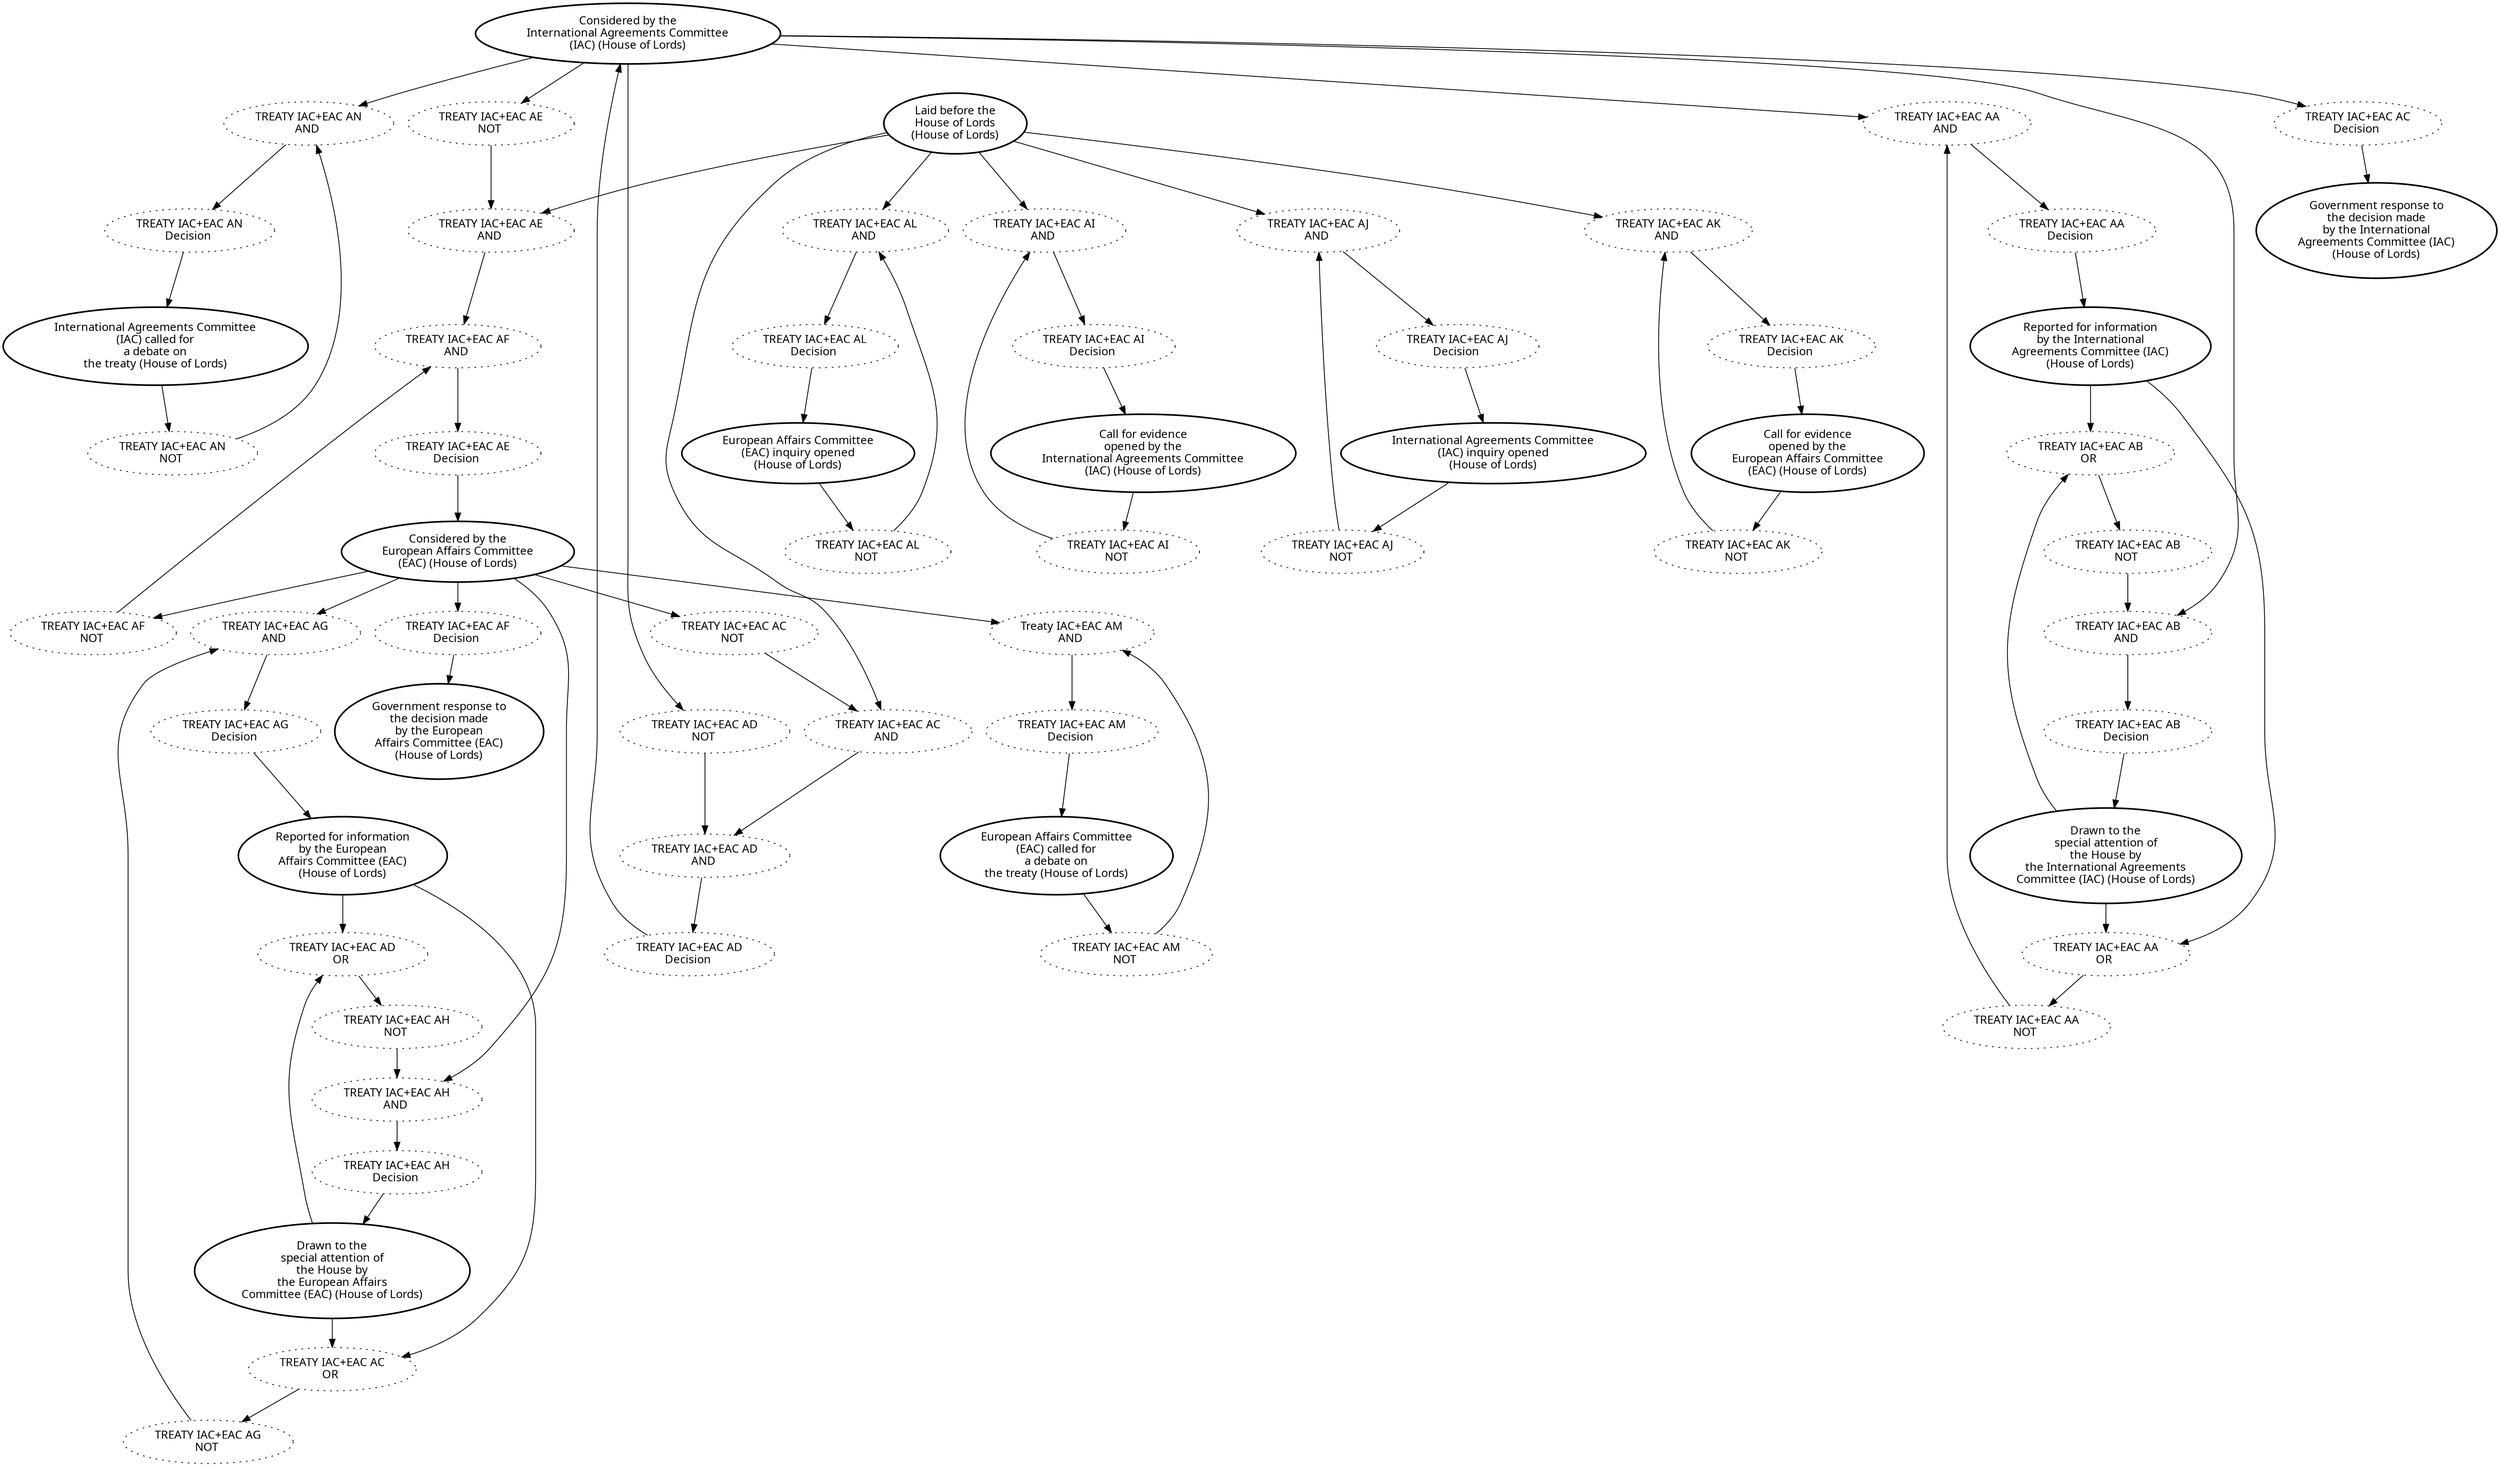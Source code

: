 digraph{graph[fontname="calibri"];node[fontname="calibri"];edge[fontname="calibri"];edge [style=solid, color=black];"545"->"814"[label=""];edge[style=solid, color=black];edge [style=solid, color=black];"814"->"809"[label=""];edge[style=solid, color=black];edge [style=solid, color=black];"809"->"548"[label=""];edge[style=solid, color=black];edge [style=solid, color=black];"548"->"816"[label=""];edge[style=solid, color=black];edge [style=solid, color=black];"548"->"817"[label=""];edge[style=solid, color=black];edge [style=solid, color=black];"545"->"815"[label=""];edge[style=solid, color=black];edge [style=solid, color=black];"815"->"810"[label=""];edge[style=solid, color=black];edge [style=solid, color=black];"810"->"549"[label=""];edge[style=solid, color=black];edge [style=solid, color=black];"549"->"816"[label=""];edge[style=solid, color=black];edge [style=solid, color=black];"816"->"812"[label=""];edge[style=solid, color=black];edge [style=solid, color=black];"812"->"814"[label=""];edge[style=solid, color=black];edge [style=solid, color=black];"549"->"817"[label=""];edge[style=solid, color=black];edge [style=solid, color=black];"817"->"813"[label=""];edge[style=solid, color=black];edge [style=solid, color=black];"813"->"815"[label=""];edge[style=solid, color=black];edge [style=solid, color=black];"545"->"811"[label=""];edge[style=solid, color=black];edge [style=solid, color=black];"811"->"550"[label=""];edge[style=solid, color=black];edge [style=solid, color=black];"12"->"1285"[label=""];edge[style=solid, color=black];edge [style=solid, color=black];"1285"->"1286"[label=""];edge[style=solid, color=black];edge [style=solid, color=black];"545"->"1288"[label=""];edge[style=solid, color=black];edge [style=solid, color=black];"1288"->"1286"[label=""];edge[style=solid, color=black];edge [style=solid, color=black];"1287"->"1285"[label=""];edge[style=solid, color=black];edge [style=solid, color=black];"1286"->"1289"[label=""];edge[style=solid, color=black];edge [style=solid, color=black];"1289"->"545"[label=""];edge[style=solid, color=black];edge [style=solid, color=black];"1294"->"1298"[label=""];edge[style=solid, color=black];edge [style=solid, color=black];"1298"->"1299"[label=""];edge[style=solid, color=black];edge [style=solid, color=black];"1299"->"1302"[label=""];edge[style=solid, color=black];edge [style=solid, color=black];"1302"->"1290"[label=""];edge[style=solid, color=black];edge [style=solid, color=black];"1290"->"1295"[label=""];edge[style=solid, color=black];edge [style=solid, color=black];"1295"->"1299"[label=""];edge[style=solid, color=black];edge [style=solid, color=black];"1290"->"1303"[label=""];edge[style=solid, color=black];edge [style=solid, color=black];"1303"->"1293"[label=""];edge[style=solid, color=black];edge [style=solid, color=black];"1290"->"1300"[label=""];edge[style=solid, color=black];edge [style=solid, color=black];"1300"->"1304"[label=""];edge[style=solid, color=black];edge [style=solid, color=black];"1304"->"1291"[label=""];edge[style=solid, color=black];edge [style=solid, color=black];"1291"->"1306"[label=""];edge[style=solid, color=black];edge [style=solid, color=black];"1291"->"1307"[label=""];edge[style=solid, color=black];edge [style=solid, color=black];"1306"->"1296"[label=""];edge[style=solid, color=black];edge [style=solid, color=black];"1296"->"1300"[label=""];edge[style=solid, color=black];edge [style=solid, color=black];"1290"->"1301"[label=""];edge[style=solid, color=black];edge [style=solid, color=black];"1301"->"1305"[label=""];edge[style=solid, color=black];edge [style=solid, color=black];"1305"->"1292"[label=""];edge[style=solid, color=black];edge [style=solid, color=black];"1292"->"1306"[label=""];edge[style=solid, color=black];edge [style=solid, color=black];"1292"->"1307"[label=""];edge[style=solid, color=black];edge [style=solid, color=black];"1307"->"1297"[label=""];edge[style=solid, color=black];edge [style=solid, color=black];"1297"->"1301"[label=""];edge[style=solid, color=black];edge [style=solid, color=black];"12"->"1298"[label=""];edge[style=solid, color=black];edge [style=solid, color=black];"545"->"1294"[label=""];edge[style=solid, color=black];edge [style=solid, color=black];"1290"->"1287"[label=""];edge[style=solid, color=black];edge [style=solid, color=black];"12"->"1312"[label=""];edge[style=solid, color=black];edge [style=solid, color=black];"1312"->"1308"[label=""];edge[style=solid, color=black];edge [style=solid, color=black];"1308"->"546"[label=""];edge[style=solid, color=black];edge [style=solid, color=black];"546"->"1310"[label=""];edge[style=solid, color=black];edge [style=solid, color=black];"1310"->"1312"[label=""];edge[style=solid, color=black];edge [style=solid, color=black];"12"->"1313"[label=""];edge[style=solid, color=black];edge [style=solid, color=black];"1313"->"1309"[label=""];edge[style=solid, color=black];edge [style=solid, color=black];"1309"->"547"[label=""];edge[style=solid, color=black];edge [style=solid, color=black];"547"->"1311"[label=""];edge[style=solid, color=black];edge [style=solid, color=black];"1311"->"1313"[label=""];edge[style=solid, color=black];edge [style=solid, color=black];"12"->"1317"[label=""];edge[style=solid, color=black];edge [style=solid, color=black];"1317"->"1315"[label=""];edge[style=solid, color=black];edge [style=solid, color=black];"1315"->"1314"[label=""];edge[style=solid, color=black];edge [style=solid, color=black];"1314"->"1316"[label=""];edge[style=solid, color=black];edge [style=solid, color=black];"1316"->"1317"[label=""];edge[style=solid, color=black];edge [style=solid, color=black];"12"->"1320"[label=""];edge[style=solid, color=black];edge [style=solid, color=black];"1320"->"1318"[label=""];edge[style=solid, color=black];edge [style=solid, color=black];"1318"->"1321"[label=""];edge[style=solid, color=black];edge [style=solid, color=black];"1321"->"1319"[label=""];edge[style=solid, color=black];edge [style=solid, color=black];"1319"->"1320"[label=""];edge[style=solid, color=black];edge [style=solid, color=black];"545"->"1331"[label=""];edge[style=solid, color=black];edge [style=solid, color=black];"1331"->"1329"[label=""];edge[style=solid, color=black];edge [style=solid, color=black];"1329"->"1324"[label=""];edge[style=solid, color=black];edge [style=solid, color=black];"1324"->"1330"[label=""];edge[style=solid, color=black];edge [style=solid, color=black];"1330"->"1331"[label=""];edge[style=solid, color=black];edge [style=solid, color=black];"1290"->"1328"[label=""];edge[style=solid, color=black];edge [style=solid, color=black];"1328"->"1326"[label=""];edge[style=solid, color=black];edge [style=solid, color=black];"1326"->"1325"[label=""];edge[style=solid, color=black];edge [style=solid, color=black];"1325"->"1327"[label=""];edge[style=solid, color=black];edge [style=solid, color=black];"1327"->"1328"[label=""];edge[style=solid, color=black];"545" [label="Considered by the\nInternational Agreements Committee\n(IAC) (House of Lords)", style=bold];"814" [label="TREATY IAC+EAC AA\nAND ", style=dotted];"809" [label="TREATY IAC+EAC AA\nDecision ", style=dotted];"548" [label="Reported for information\nby the International\nAgreements Committee (IAC)\n(House of Lords)", style=bold];"815" [label="TREATY IAC+EAC AB\nAND ", style=dotted];"810" [label="TREATY IAC+EAC AB\nDecision ", style=dotted];"549" [label="Drawn to the\nspecial attention of\nthe House by\nthe International Agreements\nCommittee (IAC) (House of Lords)", style=bold];"816" [label="TREATY IAC+EAC AA\nOR ", style=dotted];"812" [label="TREATY IAC+EAC AA\nNOT ", style=dotted];"817" [label="TREATY IAC+EAC AB\nOR ", style=dotted];"813" [label="TREATY IAC+EAC AB\nNOT ", style=dotted];"811" [label="TREATY IAC+EAC AC\nDecision ", style=dotted];"12" [label="Laid before the\nHouse of Lords\n(House of Lords)", style=bold];"1285" [label="TREATY IAC+EAC AC\nAND ", style=dotted];"1288" [label="TREATY IAC+EAC AD\nNOT ", style=dotted];"1287" [label="TREATY IAC+EAC AC\nNOT ", style=dotted];"1286" [label="TREATY IAC+EAC AD\nAND ", style=dotted];"1289" [label="TREATY IAC+EAC AD\nDecision ", style=dotted];"1294" [label="TREATY IAC+EAC AE\nNOT ", style=dotted];"1298" [label="TREATY IAC+EAC AE\nAND ", style=dotted];"1299" [label="TREATY IAC+EAC AF\nAND ", style=dotted];"1302" [label="TREATY IAC+EAC AE\nDecision ", style=dotted];"1290" [label="Considered by the\nEuropean Affairs Committee\n(EAC) (House of Lords)", style=bold];"1295" [label="TREATY IAC+EAC AF\nNOT ", style=dotted];"1303" [label="TREATY IAC+EAC AF\nDecision ", style=dotted];"1300" [label="TREATY IAC+EAC AG\nAND ", style=dotted];"1304" [label="TREATY IAC+EAC AG\nDecision ", style=dotted];"1291" [label="Reported for information\nby the European\nAffairs Committee (EAC)\n(House of Lords)", style=bold];"1306" [label="TREATY IAC+EAC AC\nOR ", style=dotted];"1296" [label="TREATY IAC+EAC AG\nNOT ", style=dotted];"1301" [label="TREATY IAC+EAC AH\nAND ", style=dotted];"1305" [label="TREATY IAC+EAC AH\nDecision ", style=dotted];"1292" [label="Drawn to the\nspecial attention of\nthe House by\nthe European Affairs\nCommittee (EAC) (House of Lords)", style=bold];"1307" [label="TREATY IAC+EAC AD\nOR ", style=dotted];"1297" [label="TREATY IAC+EAC AH\nNOT ", style=dotted];"1312" [label="TREATY IAC+EAC AI\nAND ", style=dotted];"1308" [label="TREATY IAC+EAC AI\nDecision ", style=dotted];"546" [label="Call for evidence\nopened by the\nInternational Agreements Committee\n(IAC) (House of Lords)", style=bold];"1310" [label="TREATY IAC+EAC AI\nNOT ", style=dotted];"1313" [label="TREATY IAC+EAC AJ\nAND ", style=dotted];"1309" [label="TREATY IAC+EAC AJ\nDecision ", style=dotted];"547" [label="International Agreements Committee\n(IAC) inquiry opened\n(House of Lords)", style=bold];"1311" [label="TREATY IAC+EAC AJ\nNOT ", style=dotted];"1317" [label="TREATY IAC+EAC AK\nAND ", style=dotted];"1315" [label="TREATY IAC+EAC AK\nDecision ", style=dotted];"1314" [label="Call for evidence\nopened by the\nEuropean Affairs Committee\n(EAC) (House of Lords)", style=bold];"1316" [label="TREATY IAC+EAC AK\nNOT ", style=dotted];"1320" [label="TREATY IAC+EAC AL\nAND ", style=dotted];"1318" [label="TREATY IAC+EAC AL\nDecision ", style=dotted];"1321" [label="European Affairs Committee\n(EAC) inquiry opened\n(House of Lords)", style=bold];"1319" [label="TREATY IAC+EAC AL\nNOT ", style=dotted];"1331" [label="TREATY IAC+EAC AN\nAND ", style=dotted];"1329" [label="TREATY IAC+EAC AN\nDecision ", style=dotted];"1324" [label="International Agreements Committee\n(IAC) called for\na debate on\nthe treaty (House of Lords)", style=bold];"1330" [label="TREATY IAC+EAC AN\nNOT ", style=dotted];"1328" [label="Treaty IAC+EAC AM\nAND ", style=dotted];"1326" [label="TREATY IAC+EAC AM\nDecision ", style=dotted];"1325" [label="European Affairs Committee\n(EAC) called for\na debate on\nthe treaty (House of Lords)", style=bold];"1327" [label="TREATY IAC+EAC AM\nNOT ", style=dotted];"550" [label="Government response to\nthe decision made\nby the International\nAgreements Committee (IAC)\n(House of Lords)", style=bold];"1293" [label="Government response to\nthe decision made\nby the European\nAffairs Committee (EAC)\n(House of Lords)", style=bold];}